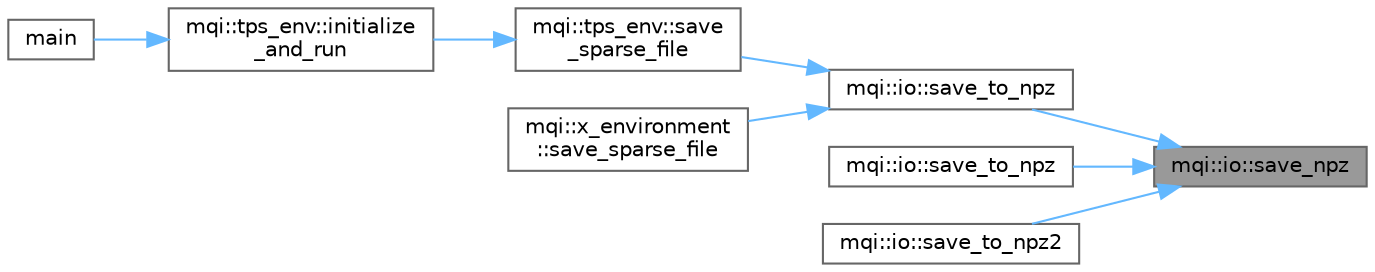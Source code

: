 digraph "mqi::io::save_npz"
{
 // LATEX_PDF_SIZE
  bgcolor="transparent";
  edge [fontname=Helvetica,fontsize=10,labelfontname=Helvetica,labelfontsize=10];
  node [fontname=Helvetica,fontsize=10,shape=box,height=0.2,width=0.4];
  rankdir="RL";
  Node1 [id="Node000001",label="mqi::io::save_npz",height=0.2,width=0.4,color="gray40", fillcolor="grey60", style="filled", fontcolor="black",tooltip="Saves a std::string as a variable in a .npz file."];
  Node1 -> Node2 [id="edge1_Node000001_Node000002",dir="back",color="steelblue1",style="solid",tooltip=" "];
  Node2 [id="Node000002",label="mqi::io::save_to_npz",height=0.2,width=0.4,color="grey40", fillcolor="white", style="filled",URL="$namespacemqi_1_1io.html#acbc8b7d90491f5ea50186e5912871c19",tooltip="Saves scorer data to a compressed NumPy .npz file in spot-major CSR format."];
  Node2 -> Node3 [id="edge2_Node000002_Node000003",dir="back",color="steelblue1",style="solid",tooltip=" "];
  Node3 [id="Node000003",label="mqi::tps_env::save\l_sparse_file",height=0.2,width=0.4,color="grey40", fillcolor="white", style="filled",URL="$classmqi_1_1tps__env.html#a8704f4b05c3694c287abfba698d12663",tooltip="Saves the simulation results in a sparse format (npz)."];
  Node3 -> Node4 [id="edge3_Node000003_Node000004",dir="back",color="steelblue1",style="solid",tooltip=" "];
  Node4 [id="Node000004",label="mqi::tps_env::initialize\l_and_run",height=0.2,width=0.4,color="grey40", fillcolor="white", style="filled",URL="$classmqi_1_1tps__env.html#ab99846553d1f27bb6b0f7b8ad10aaaaf",tooltip="Initializes and runs the simulation for all specified beams."];
  Node4 -> Node5 [id="edge4_Node000004_Node000005",dir="back",color="steelblue1",style="solid",tooltip=" "];
  Node5 [id="Node000005",label="main",height=0.2,width=0.4,color="grey40", fillcolor="white", style="filled",URL="$tps__env_8cpp.html#a0ddf1224851353fc92bfbff6f499fa97",tooltip="The main function for the TPS environment executable."];
  Node2 -> Node6 [id="edge5_Node000002_Node000006",dir="back",color="steelblue1",style="solid",tooltip=" "];
  Node6 [id="Node000006",label="mqi::x_environment\l::save_sparse_file",height=0.2,width=0.4,color="grey40", fillcolor="white", style="filled",URL="$classmqi_1_1x__environment.html#a34d5fabcce2ffebbb398c95b6d6056ef",tooltip="Saves the simulation results in a sparse format (npz)."];
  Node1 -> Node7 [id="edge6_Node000001_Node000007",dir="back",color="steelblue1",style="solid",tooltip=" "];
  Node7 [id="Node000007",label="mqi::io::save_to_npz",height=0.2,width=0.4,color="grey40", fillcolor="white", style="filled",URL="$namespacemqi_1_1io.html#a10cb110a45ad619248809a1bbae5218e",tooltip="Saves scorer data to a compressed NumPy .npz file with additional processing."];
  Node1 -> Node8 [id="edge7_Node000001_Node000008",dir="back",color="steelblue1",style="solid",tooltip=" "];
  Node8 [id="Node000008",label="mqi::io::save_to_npz2",height=0.2,width=0.4,color="grey40", fillcolor="white", style="filled",URL="$namespacemqi_1_1io.html#a56400960b4dcce63dadd6f3e081da475",tooltip="Saves scorer data to a compressed NumPy .npz file in voxel-major CSR format."];
}
